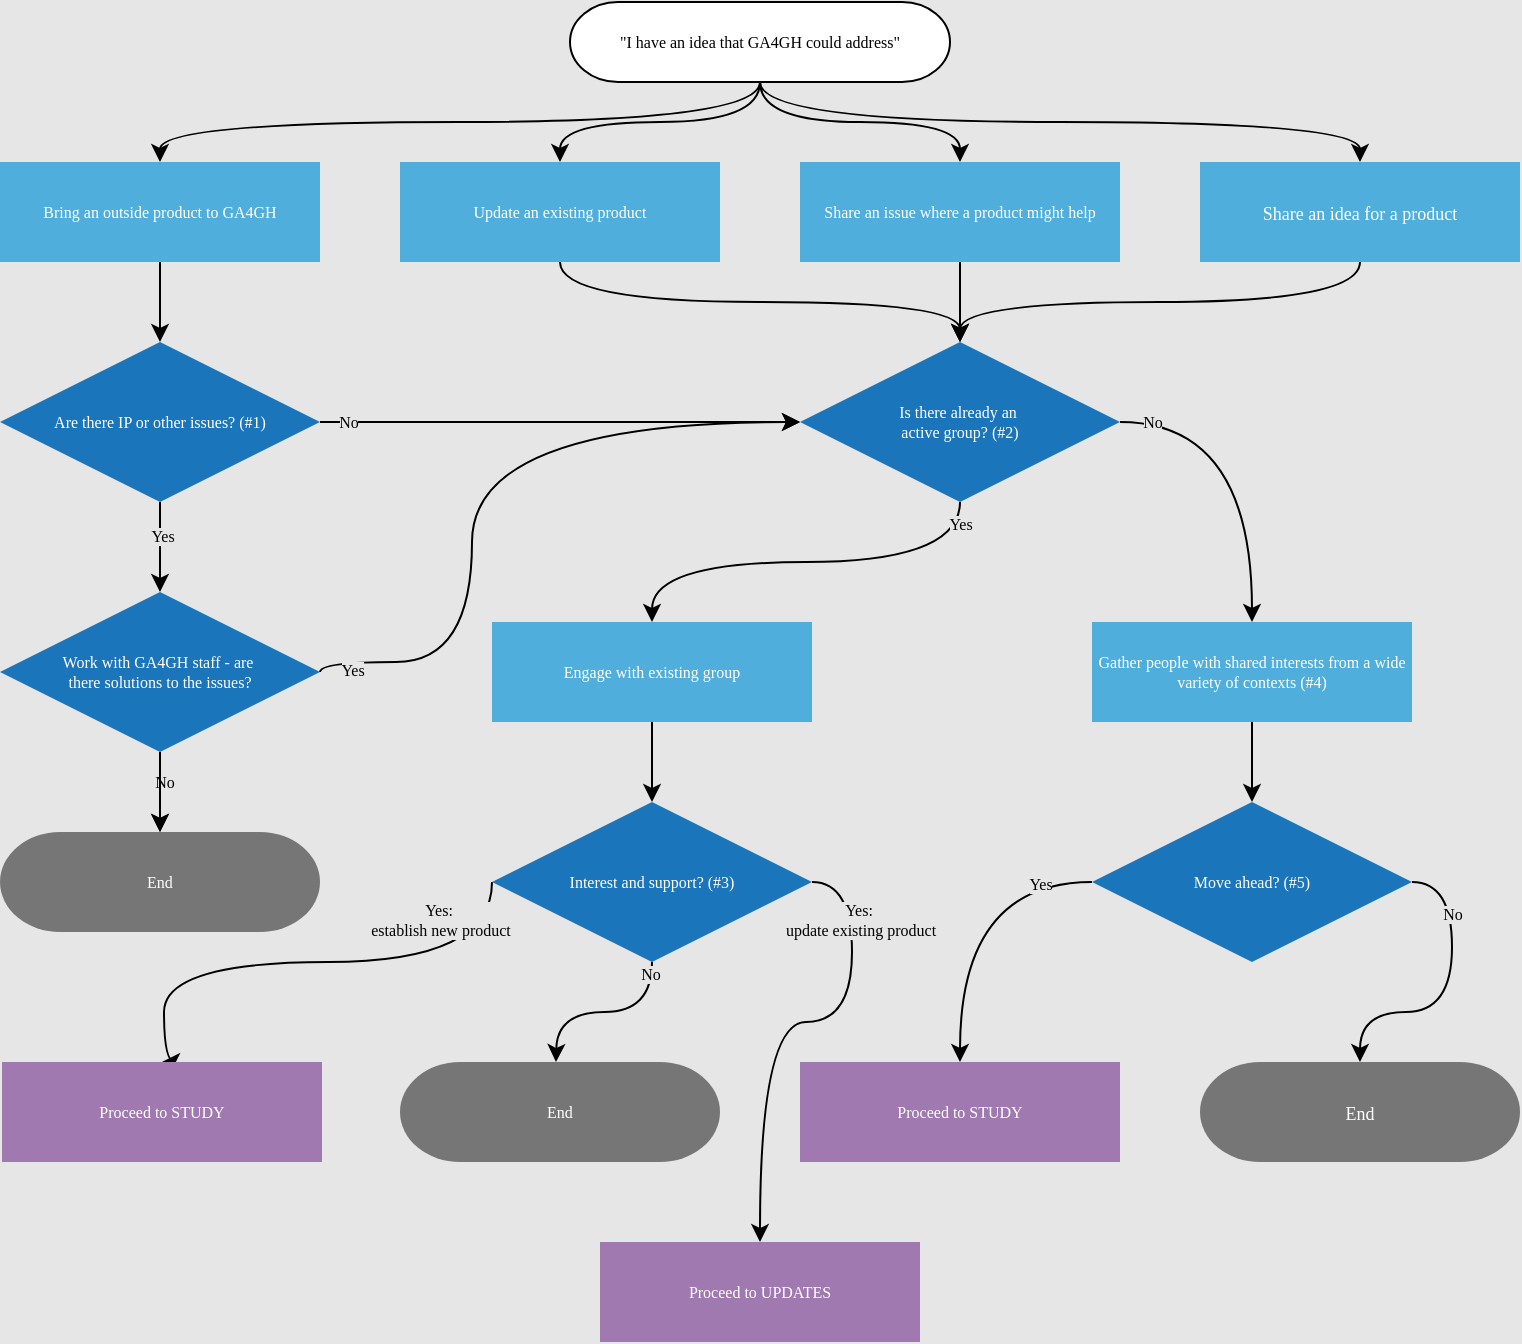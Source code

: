 <mxfile version="24.7.7">
  <diagram id="C5RBs43oDa-KdzZeNtuy" name="Page-1">
    <mxGraphModel dx="2074" dy="1122" grid="1" gridSize="10" guides="1" tooltips="1" connect="1" arrows="1" fold="1" page="1" pageScale="1" pageWidth="827" pageHeight="1169" background="#e6e6e6" math="0" shadow="0">
      <root>
        <mxCell id="WIyWlLk6GJQsqaUBKTNV-0" />
        <mxCell id="WIyWlLk6GJQsqaUBKTNV-1" parent="WIyWlLk6GJQsqaUBKTNV-0" />
        <mxCell id="063DwYWzlrR6H0AeMpfx-14" style="edgeStyle=orthogonalEdgeStyle;rounded=0;orthogonalLoop=1;jettySize=auto;html=1;exitX=0.5;exitY=1;exitDx=0;exitDy=0;entryX=0.5;entryY=0;entryDx=0;entryDy=0;curved=1;fontFamily=Figtree;fontSource=https%3A%2F%2Ffonts.googleapis.com%2Fcss%3Ffamily%3DFigtree;fontSize=8;" parent="WIyWlLk6GJQsqaUBKTNV-1" source="063DwYWzlrR6H0AeMpfx-7" target="063DwYWzlrR6H0AeMpfx-8" edge="1">
          <mxGeometry relative="1" as="geometry" />
        </mxCell>
        <mxCell id="063DwYWzlrR6H0AeMpfx-17" style="edgeStyle=orthogonalEdgeStyle;rounded=0;orthogonalLoop=1;jettySize=auto;html=1;exitX=0.5;exitY=1;exitDx=0;exitDy=0;entryX=0.5;entryY=0;entryDx=0;entryDy=0;curved=1;fontFamily=Figtree;fontSource=https%3A%2F%2Ffonts.googleapis.com%2Fcss%3Ffamily%3DFigtree;fontSize=8;" parent="WIyWlLk6GJQsqaUBKTNV-1" source="063DwYWzlrR6H0AeMpfx-7" target="063DwYWzlrR6H0AeMpfx-11" edge="1">
          <mxGeometry relative="1" as="geometry" />
        </mxCell>
        <mxCell id="063DwYWzlrR6H0AeMpfx-18" style="edgeStyle=orthogonalEdgeStyle;rounded=0;orthogonalLoop=1;jettySize=auto;html=1;curved=1;fontFamily=Figtree;fontSource=https%3A%2F%2Ffonts.googleapis.com%2Fcss%3Ffamily%3DFigtree;fontSize=8;" parent="WIyWlLk6GJQsqaUBKTNV-1" source="063DwYWzlrR6H0AeMpfx-7" target="063DwYWzlrR6H0AeMpfx-10" edge="1">
          <mxGeometry relative="1" as="geometry" />
        </mxCell>
        <mxCell id="063DwYWzlrR6H0AeMpfx-19" style="edgeStyle=orthogonalEdgeStyle;rounded=0;orthogonalLoop=1;jettySize=auto;html=1;curved=1;fontFamily=Figtree;fontSource=https%3A%2F%2Ffonts.googleapis.com%2Fcss%3Ffamily%3DFigtree;fontSize=8;" parent="WIyWlLk6GJQsqaUBKTNV-1" source="063DwYWzlrR6H0AeMpfx-7" target="063DwYWzlrR6H0AeMpfx-9" edge="1">
          <mxGeometry relative="1" as="geometry">
            <Array as="points">
              <mxPoint x="408" y="100" />
              <mxPoint x="308" y="100" />
            </Array>
          </mxGeometry>
        </mxCell>
        <mxCell id="063DwYWzlrR6H0AeMpfx-7" value="&lt;p style=&quot;line-height: 100%; font-size: 8px;&quot;&gt;&quot;I have an idea that GA4GH could address&quot;&lt;/p&gt;" style="rounded=1;whiteSpace=wrap;absoluteArcSize=0;arcSize=60;fontFamily=Figtree;fontSource=https%3A%2F%2Ffonts.googleapis.com%2Fcss%3Ffamily%3DFigtree;fontSize=8;html=1;" parent="WIyWlLk6GJQsqaUBKTNV-1" vertex="1">
          <mxGeometry x="313" y="40" width="190" height="40" as="geometry" />
        </mxCell>
        <mxCell id="063DwYWzlrR6H0AeMpfx-23" style="edgeStyle=orthogonalEdgeStyle;rounded=0;orthogonalLoop=1;jettySize=auto;html=1;exitX=0.5;exitY=1;exitDx=0;exitDy=0;entryX=0.5;entryY=0;entryDx=0;entryDy=0;fontFamily=Figtree;fontSource=https%3A%2F%2Ffonts.googleapis.com%2Fcss%3Ffamily%3DFigtree;fontSize=8;" parent="WIyWlLk6GJQsqaUBKTNV-1" source="063DwYWzlrR6H0AeMpfx-8" target="063DwYWzlrR6H0AeMpfx-20" edge="1">
          <mxGeometry relative="1" as="geometry" />
        </mxCell>
        <mxCell id="063DwYWzlrR6H0AeMpfx-8" value="&lt;h6 style=&quot;font-size: 8px;&quot;&gt;&lt;font style=&quot;font-size: 8px; font-weight: normal;&quot; data-font-src=&quot;https://fonts.googleapis.com/css?family=Figtree&quot; color=&quot;#ffffff&quot;&gt;Bring an outside product to GA4GH&lt;/font&gt;&lt;/h6&gt;" style="rounded=0;whiteSpace=wrap;html=1;strokeColor=none;fillColor=#4FAEDC;fontFamily=Figtree;fontSource=https%3A%2F%2Ffonts.googleapis.com%2Fcss%3Ffamily%3DFigtree;fontSize=8;" parent="WIyWlLk6GJQsqaUBKTNV-1" vertex="1">
          <mxGeometry x="28" y="120" width="160" height="50" as="geometry" />
        </mxCell>
        <mxCell id="063DwYWzlrR6H0AeMpfx-24" style="edgeStyle=orthogonalEdgeStyle;rounded=0;orthogonalLoop=1;jettySize=auto;html=1;exitX=0.5;exitY=1;exitDx=0;exitDy=0;curved=1;fontFamily=Figtree;fontSource=https%3A%2F%2Ffonts.googleapis.com%2Fcss%3Ffamily%3DFigtree;fontSize=8;" parent="WIyWlLk6GJQsqaUBKTNV-1" source="063DwYWzlrR6H0AeMpfx-9" target="063DwYWzlrR6H0AeMpfx-21" edge="1">
          <mxGeometry relative="1" as="geometry" />
        </mxCell>
        <mxCell id="063DwYWzlrR6H0AeMpfx-9" value="&lt;h6 style=&quot;font-size: 8px;&quot;&gt;&lt;font style=&quot;font-size: 8px; font-weight: normal;&quot; data-font-src=&quot;https://fonts.googleapis.com/css?family=Figtree&quot; color=&quot;#ffffff&quot;&gt;Update an existing product&lt;/font&gt;&lt;/h6&gt;" style="rounded=0;whiteSpace=wrap;html=1;strokeColor=none;fillColor=#4FAEDC;fontFamily=Figtree;fontSource=https%3A%2F%2Ffonts.googleapis.com%2Fcss%3Ffamily%3DFigtree;fontSize=8;" parent="WIyWlLk6GJQsqaUBKTNV-1" vertex="1">
          <mxGeometry x="228" y="120" width="160" height="50" as="geometry" />
        </mxCell>
        <mxCell id="063DwYWzlrR6H0AeMpfx-27" style="edgeStyle=orthogonalEdgeStyle;rounded=0;orthogonalLoop=1;jettySize=auto;html=1;exitX=0.5;exitY=1;exitDx=0;exitDy=0;entryX=0.5;entryY=0;entryDx=0;entryDy=0;fontFamily=Figtree;fontSource=https%3A%2F%2Ffonts.googleapis.com%2Fcss%3Ffamily%3DFigtree;fontSize=8;" parent="WIyWlLk6GJQsqaUBKTNV-1" source="063DwYWzlrR6H0AeMpfx-10" target="063DwYWzlrR6H0AeMpfx-21" edge="1">
          <mxGeometry relative="1" as="geometry" />
        </mxCell>
        <mxCell id="063DwYWzlrR6H0AeMpfx-10" value="&lt;font style=&quot;font-size: 8px;&quot; color=&quot;#ffffff&quot;&gt;Share an issue where a product might help&lt;/font&gt;" style="rounded=0;whiteSpace=wrap;html=1;strokeColor=none;fillColor=#4FAEDC;fontFamily=Figtree;fontSource=https%3A%2F%2Ffonts.googleapis.com%2Fcss%3Ffamily%3DFigtree;fontSize=8;" parent="WIyWlLk6GJQsqaUBKTNV-1" vertex="1">
          <mxGeometry x="428" y="120" width="160" height="50" as="geometry" />
        </mxCell>
        <mxCell id="063DwYWzlrR6H0AeMpfx-26" style="edgeStyle=orthogonalEdgeStyle;rounded=0;orthogonalLoop=1;jettySize=auto;html=1;exitX=0.5;exitY=1;exitDx=0;exitDy=0;entryX=0.5;entryY=0;entryDx=0;entryDy=0;curved=1;fontFamily=Figtree;fontSource=https%3A%2F%2Ffonts.googleapis.com%2Fcss%3Ffamily%3DFigtree;fontSize=8;" parent="WIyWlLk6GJQsqaUBKTNV-1" source="063DwYWzlrR6H0AeMpfx-11" target="063DwYWzlrR6H0AeMpfx-21" edge="1">
          <mxGeometry relative="1" as="geometry" />
        </mxCell>
        <mxCell id="063DwYWzlrR6H0AeMpfx-11" value="&lt;font color=&quot;#ffffff&quot; style=&quot;font-size: 9px;&quot;&gt;Share an idea for a product&lt;/font&gt;" style="rounded=0;whiteSpace=wrap;html=1;strokeColor=none;fillColor=#4FAEDC;fontFamily=Figtree;fontSource=https%3A%2F%2Ffonts.googleapis.com%2Fcss%3Ffamily%3DFigtree;" parent="WIyWlLk6GJQsqaUBKTNV-1" vertex="1">
          <mxGeometry x="628" y="120" width="160" height="50" as="geometry" />
        </mxCell>
        <mxCell id="063DwYWzlrR6H0AeMpfx-31" style="edgeStyle=orthogonalEdgeStyle;rounded=0;orthogonalLoop=1;jettySize=auto;html=1;exitX=0.5;exitY=1;exitDx=0;exitDy=0;entryX=0.5;entryY=0;entryDx=0;entryDy=0;fontFamily=Figtree;fontSource=https%3A%2F%2Ffonts.googleapis.com%2Fcss%3Ffamily%3DFigtree;fontSize=8;" parent="WIyWlLk6GJQsqaUBKTNV-1" source="063DwYWzlrR6H0AeMpfx-20" target="063DwYWzlrR6H0AeMpfx-30" edge="1">
          <mxGeometry relative="1" as="geometry" />
        </mxCell>
        <mxCell id="063DwYWzlrR6H0AeMpfx-40" value="Yes" style="edgeLabel;html=1;align=center;verticalAlign=middle;resizable=0;points=[];fontFamily=Figtree;labelBackgroundColor=#E6E6E6;fontSize=8;fontSource=https%3A%2F%2Ffonts.googleapis.com%2Fcss%3Ffamily%3DFigtree;" parent="063DwYWzlrR6H0AeMpfx-31" connectable="0" vertex="1">
          <mxGeometry x="-0.25" y="1" relative="1" as="geometry">
            <mxPoint as="offset" />
          </mxGeometry>
        </mxCell>
        <mxCell id="063DwYWzlrR6H0AeMpfx-32" style="edgeStyle=orthogonalEdgeStyle;rounded=0;orthogonalLoop=1;jettySize=auto;html=1;exitX=1;exitY=0.5;exitDx=0;exitDy=0;entryX=0;entryY=0.5;entryDx=0;entryDy=0;fontFamily=Figtree;fontSource=https%3A%2F%2Ffonts.googleapis.com%2Fcss%3Ffamily%3DFigtree;fontSize=8;" parent="WIyWlLk6GJQsqaUBKTNV-1" source="063DwYWzlrR6H0AeMpfx-20" target="063DwYWzlrR6H0AeMpfx-21" edge="1">
          <mxGeometry relative="1" as="geometry" />
        </mxCell>
        <UserObject label="&lt;font style=&quot;font-size: 8px;&quot; color=&quot;#ffffff&quot;&gt;Are there IP or other issues? (#1)&lt;/font&gt;" link="#point1" id="063DwYWzlrR6H0AeMpfx-20">
          <mxCell style="rhombus;whiteSpace=wrap;html=1;strokeColor=none;fillColor=#1b75bb;fontFamily=Figtree;fontSource=https%3A%2F%2Ffonts.googleapis.com%2Fcss%3Ffamily%3DFigtree;fontSize=8;" parent="WIyWlLk6GJQsqaUBKTNV-1" vertex="1">
            <mxGeometry x="28" y="210" width="160" height="80" as="geometry" />
          </mxCell>
        </UserObject>
        <mxCell id="063DwYWzlrR6H0AeMpfx-34" style="edgeStyle=orthogonalEdgeStyle;rounded=0;orthogonalLoop=1;jettySize=auto;html=1;exitX=0.5;exitY=1;exitDx=0;exitDy=0;entryX=0.5;entryY=0;entryDx=0;entryDy=0;curved=1;fontFamily=Figtree;fontSource=https%3A%2F%2Ffonts.googleapis.com%2Fcss%3Ffamily%3DFigtree;fontSize=8;" parent="WIyWlLk6GJQsqaUBKTNV-1" source="063DwYWzlrR6H0AeMpfx-21" target="063DwYWzlrR6H0AeMpfx-28" edge="1">
          <mxGeometry relative="1" as="geometry" />
        </mxCell>
        <mxCell id="063DwYWzlrR6H0AeMpfx-35" style="edgeStyle=orthogonalEdgeStyle;rounded=0;orthogonalLoop=1;jettySize=auto;html=1;exitX=1;exitY=0.5;exitDx=0;exitDy=0;entryX=0.5;entryY=0;entryDx=0;entryDy=0;curved=1;fontFamily=Figtree;fontSource=https%3A%2F%2Ffonts.googleapis.com%2Fcss%3Ffamily%3DFigtree;fontSize=8;" parent="WIyWlLk6GJQsqaUBKTNV-1" source="063DwYWzlrR6H0AeMpfx-21" target="063DwYWzlrR6H0AeMpfx-29" edge="1">
          <mxGeometry relative="1" as="geometry" />
        </mxCell>
        <UserObject label="&lt;font color=&quot;#ffffff&quot; style=&quot;font-size: 8px;&quot;&gt;Is there already an&amp;nbsp;&lt;/font&gt;&lt;div style=&quot;font-size: 8px;&quot;&gt;&lt;font color=&quot;#ffffff&quot; style=&quot;font-size: 8px;&quot;&gt;active group? (#2)&lt;/font&gt;&lt;/div&gt;" link="#point2" id="063DwYWzlrR6H0AeMpfx-21">
          <mxCell style="rhombus;whiteSpace=wrap;html=1;strokeColor=none;fillColor=#1b75bb;fontFamily=Figtree;fontSource=https%3A%2F%2Ffonts.googleapis.com%2Fcss%3Ffamily%3DFigtree;fontSize=8;" parent="WIyWlLk6GJQsqaUBKTNV-1" vertex="1">
            <mxGeometry x="428" y="210" width="160" height="80" as="geometry" />
          </mxCell>
        </UserObject>
        <mxCell id="063DwYWzlrR6H0AeMpfx-47" style="edgeStyle=orthogonalEdgeStyle;rounded=0;orthogonalLoop=1;jettySize=auto;html=1;exitX=0.5;exitY=1;exitDx=0;exitDy=0;entryX=0.5;entryY=0;entryDx=0;entryDy=0;fontFamily=Figtree;fontSource=https%3A%2F%2Ffonts.googleapis.com%2Fcss%3Ffamily%3DFigtree;fontSize=8;" parent="WIyWlLk6GJQsqaUBKTNV-1" source="063DwYWzlrR6H0AeMpfx-28" target="063DwYWzlrR6H0AeMpfx-45" edge="1">
          <mxGeometry relative="1" as="geometry" />
        </mxCell>
        <mxCell id="063DwYWzlrR6H0AeMpfx-28" value="&lt;font style=&quot;font-size: 8px;&quot; data-font-src=&quot;https://fonts.googleapis.com/css?family=Figtree&quot; color=&quot;#ffffff&quot;&gt;Engage with existing group&lt;/font&gt;" style="rounded=0;whiteSpace=wrap;html=1;strokeColor=none;fillColor=#4FAEDC;fontFamily=Figtree;fontSource=https%3A%2F%2Ffonts.googleapis.com%2Fcss%3Ffamily%3DFigtree;fontSize=8;" parent="WIyWlLk6GJQsqaUBKTNV-1" vertex="1">
          <mxGeometry x="274" y="350" width="160" height="50" as="geometry" />
        </mxCell>
        <mxCell id="063DwYWzlrR6H0AeMpfx-48" style="edgeStyle=orthogonalEdgeStyle;rounded=0;orthogonalLoop=1;jettySize=auto;html=1;exitX=0.5;exitY=1;exitDx=0;exitDy=0;entryX=0.5;entryY=0;entryDx=0;entryDy=0;fontFamily=Figtree;fontSource=https%3A%2F%2Ffonts.googleapis.com%2Fcss%3Ffamily%3DFigtree;fontSize=8;" parent="WIyWlLk6GJQsqaUBKTNV-1" source="063DwYWzlrR6H0AeMpfx-29" target="063DwYWzlrR6H0AeMpfx-46" edge="1">
          <mxGeometry relative="1" as="geometry" />
        </mxCell>
        <UserObject label="&lt;font style=&quot;font-size: 8px;&quot; data-font-src=&quot;https://fonts.googleapis.com/css?family=Figtree&quot; color=&quot;#ffffff&quot;&gt;Gather people with shared interests from a wide variety of contexts (#4)&lt;/font&gt;" link="#point4" id="063DwYWzlrR6H0AeMpfx-29">
          <mxCell style="rounded=0;whiteSpace=wrap;html=1;strokeColor=none;fillColor=#4FAEDC;fontFamily=Figtree;fontSource=https%3A%2F%2Ffonts.googleapis.com%2Fcss%3Ffamily%3DFigtree;fontSize=8;" parent="WIyWlLk6GJQsqaUBKTNV-1" vertex="1">
            <mxGeometry x="574" y="350" width="160" height="50" as="geometry" />
          </mxCell>
        </UserObject>
        <mxCell id="063DwYWzlrR6H0AeMpfx-33" style="edgeStyle=orthogonalEdgeStyle;rounded=0;orthogonalLoop=1;jettySize=auto;html=1;exitX=1;exitY=0.5;exitDx=0;exitDy=0;entryX=0;entryY=0.5;entryDx=0;entryDy=0;curved=1;fontFamily=Figtree;fontSource=https%3A%2F%2Ffonts.googleapis.com%2Fcss%3Ffamily%3DFigtree;fontSize=8;" parent="WIyWlLk6GJQsqaUBKTNV-1" source="063DwYWzlrR6H0AeMpfx-30" target="063DwYWzlrR6H0AeMpfx-21" edge="1">
          <mxGeometry relative="1" as="geometry">
            <Array as="points">
              <mxPoint x="264" y="370" />
              <mxPoint x="264" y="250" />
            </Array>
          </mxGeometry>
        </mxCell>
        <mxCell id="063DwYWzlrR6H0AeMpfx-39" value="&lt;font style=&quot;font-size: 8px;&quot; color=&quot;#000000&quot; data-font-src=&quot;https://fonts.googleapis.com/css?family=Figtree&quot;&gt;Yes&lt;/font&gt;" style="edgeLabel;html=1;align=center;verticalAlign=middle;resizable=0;points=[];labelBackgroundColor=#E6E6E6;fontColor=#FFFFFF;fontSize=8;fontFamily=Figtree;fontSource=https%3A%2F%2Ffonts.googleapis.com%2Fcss%3Ffamily%3DFigtree;" parent="063DwYWzlrR6H0AeMpfx-33" connectable="0" vertex="1">
          <mxGeometry x="-0.394" y="-2" relative="1" as="geometry">
            <mxPoint x="-62" y="33" as="offset" />
          </mxGeometry>
        </mxCell>
        <mxCell id="063DwYWzlrR6H0AeMpfx-41" value="No" style="edgeLabel;html=1;align=center;verticalAlign=middle;resizable=0;points=[];labelBackgroundColor=#E6E6E6;fontFamily=Figtree;fontSize=8;fontSource=https%3A%2F%2Ffonts.googleapis.com%2Fcss%3Ffamily%3DFigtree;" parent="063DwYWzlrR6H0AeMpfx-33" connectable="0" vertex="1">
          <mxGeometry x="0.217" y="-2" relative="1" as="geometry">
            <mxPoint x="-83" y="-2" as="offset" />
          </mxGeometry>
        </mxCell>
        <mxCell id="063DwYWzlrR6H0AeMpfx-37" style="edgeStyle=orthogonalEdgeStyle;rounded=0;orthogonalLoop=1;jettySize=auto;html=1;exitX=0.5;exitY=1;exitDx=0;exitDy=0;entryX=0.5;entryY=0;entryDx=0;entryDy=0;fontFamily=Figtree;fontSource=https%3A%2F%2Ffonts.googleapis.com%2Fcss%3Ffamily%3DFigtree;fontSize=8;" parent="WIyWlLk6GJQsqaUBKTNV-1" source="063DwYWzlrR6H0AeMpfx-30" target="063DwYWzlrR6H0AeMpfx-36" edge="1">
          <mxGeometry relative="1" as="geometry" />
        </mxCell>
        <mxCell id="063DwYWzlrR6H0AeMpfx-38" value="&lt;font style=&quot;font-size: 8px;&quot; data-font-src=&quot;https://fonts.googleapis.com/css?family=Figtree&quot;&gt;No&lt;/font&gt;" style="edgeLabel;html=1;align=center;verticalAlign=middle;resizable=0;points=[];fontFamily=Figtree;labelBackgroundColor=#E6E6E6;fontSource=https%3A%2F%2Ffonts.googleapis.com%2Fcss%3Ffamily%3DFigtree;fontSize=8;" parent="063DwYWzlrR6H0AeMpfx-37" connectable="0" vertex="1">
          <mxGeometry y="1" relative="1" as="geometry">
            <mxPoint x="1" y="-5" as="offset" />
          </mxGeometry>
        </mxCell>
        <mxCell id="063DwYWzlrR6H0AeMpfx-30" value="&lt;font style=&quot;font-size: 8px;&quot; color=&quot;#ffffff&quot;&gt;Work with GA4GH staff -&amp;nbsp;&lt;/font&gt;&lt;span style=&quot;font-size: 8px; color: rgb(255, 255, 255); background-color: initial;&quot;&gt;are&amp;nbsp;&lt;/span&gt;&lt;div style=&quot;font-size: 8px;&quot;&gt;&lt;span style=&quot;font-size: 8px; color: rgb(255, 255, 255); background-color: initial;&quot;&gt;there solutions to the issues?&lt;/span&gt;&lt;/div&gt;" style="rhombus;whiteSpace=wrap;html=1;strokeColor=none;fillColor=#1b75bb;fontFamily=Figtree;fontSource=https%3A%2F%2Ffonts.googleapis.com%2Fcss%3Ffamily%3DFigtree;fontSize=8;" parent="WIyWlLk6GJQsqaUBKTNV-1" vertex="1">
          <mxGeometry x="28" y="335" width="160" height="80" as="geometry" />
        </mxCell>
        <mxCell id="063DwYWzlrR6H0AeMpfx-60" value="" style="edgeStyle=orthogonalEdgeStyle;rounded=0;orthogonalLoop=1;jettySize=auto;html=1;fontFamily=Figtree;fontSource=https%3A%2F%2Ffonts.googleapis.com%2Fcss%3Ffamily%3DFigtree;fontSize=8;" parent="WIyWlLk6GJQsqaUBKTNV-1" source="063DwYWzlrR6H0AeMpfx-30" target="063DwYWzlrR6H0AeMpfx-36" edge="1">
          <mxGeometry relative="1" as="geometry" />
        </mxCell>
        <mxCell id="063DwYWzlrR6H0AeMpfx-36" value="&lt;span style=&quot;font-size: 8px;&quot;&gt;&lt;font style=&quot;font-size: 8px;&quot;&gt;End&lt;/font&gt;&lt;/span&gt;" style="rounded=1;whiteSpace=wrap;html=1;absoluteArcSize=0;arcSize=60;strokeColor=none;fillColor=#767676;fontColor=#FFFFFF;fontFamily=Figtree;fontSource=https%3A%2F%2Ffonts.googleapis.com%2Fcss%3Ffamily%3DFigtree;fontSize=8;" parent="WIyWlLk6GJQsqaUBKTNV-1" vertex="1">
          <mxGeometry x="28" y="455" width="160" height="50" as="geometry" />
        </mxCell>
        <mxCell id="063DwYWzlrR6H0AeMpfx-42" value="&lt;font style=&quot;font-size: 8px;&quot; color=&quot;#000000&quot; data-font-src=&quot;https://fonts.googleapis.com/css?family=Figtree&quot;&gt;Yes&lt;/font&gt;" style="edgeLabel;html=1;align=center;verticalAlign=middle;resizable=0;points=[];labelBackgroundColor=#E6E6E6;fontColor=#FFFFFF;fontSize=8;fontFamily=Figtree;fontSource=https%3A%2F%2Ffonts.googleapis.com%2Fcss%3Ffamily%3DFigtree;" parent="WIyWlLk6GJQsqaUBKTNV-1" connectable="0" vertex="1">
          <mxGeometry x="214" y="380" as="geometry">
            <mxPoint x="294" y="-79" as="offset" />
          </mxGeometry>
        </mxCell>
        <mxCell id="063DwYWzlrR6H0AeMpfx-43" value="&lt;font style=&quot;font-size: 8px;&quot; data-font-src=&quot;https://fonts.googleapis.com/css?family=Figtree&quot;&gt;No&lt;/font&gt;" style="edgeLabel;html=1;align=center;verticalAlign=middle;resizable=0;points=[];fontFamily=Figtree;labelBackgroundColor=#E6E6E6;fontSource=https%3A%2F%2Ffonts.googleapis.com%2Fcss%3Ffamily%3DFigtree;fontSize=8;" parent="WIyWlLk6GJQsqaUBKTNV-1" connectable="0" vertex="1">
          <mxGeometry x="384" y="270" as="geometry">
            <mxPoint x="220" y="-20" as="offset" />
          </mxGeometry>
        </mxCell>
        <mxCell id="063DwYWzlrR6H0AeMpfx-53" style="edgeStyle=orthogonalEdgeStyle;rounded=0;orthogonalLoop=1;jettySize=auto;html=1;entryX=0.5;entryY=0;entryDx=0;entryDy=0;exitX=0;exitY=0.5;exitDx=0;exitDy=0;curved=1;fontFamily=Figtree;fontSource=https%3A%2F%2Ffonts.googleapis.com%2Fcss%3Ffamily%3DFigtree;fontSize=8;" parent="WIyWlLk6GJQsqaUBKTNV-1" source="063DwYWzlrR6H0AeMpfx-45" target="063DwYWzlrR6H0AeMpfx-51" edge="1">
          <mxGeometry relative="1" as="geometry">
            <mxPoint x="267" y="470" as="sourcePoint" />
            <Array as="points">
              <mxPoint x="274" y="520" />
              <mxPoint x="110" y="520" />
            </Array>
          </mxGeometry>
        </mxCell>
        <mxCell id="063DwYWzlrR6H0AeMpfx-54" style="edgeStyle=orthogonalEdgeStyle;rounded=0;orthogonalLoop=1;jettySize=auto;html=1;exitX=0.5;exitY=1;exitDx=0;exitDy=0;entryX=0.5;entryY=0;entryDx=0;entryDy=0;curved=1;fontFamily=Figtree;fontSource=https%3A%2F%2Ffonts.googleapis.com%2Fcss%3Ffamily%3DFigtree;fontSize=8;" parent="WIyWlLk6GJQsqaUBKTNV-1" source="063DwYWzlrR6H0AeMpfx-45" edge="1">
          <mxGeometry relative="1" as="geometry">
            <mxPoint x="306" y="570" as="targetPoint" />
          </mxGeometry>
        </mxCell>
        <mxCell id="063DwYWzlrR6H0AeMpfx-66" style="edgeStyle=orthogonalEdgeStyle;rounded=0;orthogonalLoop=1;jettySize=auto;html=1;exitX=1;exitY=0.5;exitDx=0;exitDy=0;curved=1;fontFamily=Figtree;fontSource=https%3A%2F%2Ffonts.googleapis.com%2Fcss%3Ffamily%3DFigtree;fontSize=8;entryX=0.5;entryY=0;entryDx=0;entryDy=0;" parent="WIyWlLk6GJQsqaUBKTNV-1" source="063DwYWzlrR6H0AeMpfx-45" target="063DwYWzlrR6H0AeMpfx-125" edge="1">
          <mxGeometry relative="1" as="geometry">
            <mxPoint x="394" y="650.25" as="targetPoint" />
            <Array as="points">
              <mxPoint x="454" y="480" />
              <mxPoint x="454" y="550" />
              <mxPoint x="408" y="550" />
            </Array>
          </mxGeometry>
        </mxCell>
        <UserObject label="&lt;font color=&quot;#ffffff&quot; style=&quot;font-size: 8px;&quot;&gt;Interest and support&lt;/font&gt;&lt;span style=&quot;color: rgb(255, 255, 255); font-size: 8px; background-color: initial;&quot;&gt;? (#3)&lt;/span&gt;" link="#point3" id="063DwYWzlrR6H0AeMpfx-45">
          <mxCell style="rhombus;whiteSpace=wrap;html=1;strokeColor=none;fillColor=#1b75bb;fontFamily=Figtree;fontSource=https%3A%2F%2Ffonts.googleapis.com%2Fcss%3Ffamily%3DFigtree;fontSize=8;" parent="WIyWlLk6GJQsqaUBKTNV-1" vertex="1">
            <mxGeometry x="274" y="440" width="160" height="80" as="geometry" />
          </mxCell>
        </UserObject>
        <mxCell id="063DwYWzlrR6H0AeMpfx-55" style="edgeStyle=orthogonalEdgeStyle;rounded=0;orthogonalLoop=1;jettySize=auto;html=1;exitX=0;exitY=0.5;exitDx=0;exitDy=0;entryX=0.5;entryY=0;entryDx=0;entryDy=0;curved=1;fontFamily=Figtree;fontSource=https%3A%2F%2Ffonts.googleapis.com%2Fcss%3Ffamily%3DFigtree;fontSize=8;" parent="WIyWlLk6GJQsqaUBKTNV-1" source="063DwYWzlrR6H0AeMpfx-46" target="063DwYWzlrR6H0AeMpfx-52" edge="1">
          <mxGeometry relative="1" as="geometry" />
        </mxCell>
        <mxCell id="063DwYWzlrR6H0AeMpfx-56" style="edgeStyle=orthogonalEdgeStyle;rounded=0;orthogonalLoop=1;jettySize=auto;html=1;exitX=1;exitY=0.5;exitDx=0;exitDy=0;entryX=0.5;entryY=0;entryDx=0;entryDy=0;curved=1;fontFamily=Figtree;fontSource=https%3A%2F%2Ffonts.googleapis.com%2Fcss%3Ffamily%3DFigtree;fontSize=8;" parent="WIyWlLk6GJQsqaUBKTNV-1" source="063DwYWzlrR6H0AeMpfx-46" target="063DwYWzlrR6H0AeMpfx-49" edge="1">
          <mxGeometry relative="1" as="geometry" />
        </mxCell>
        <UserObject label="&lt;span style=&quot;color: rgb(255, 255, 255); font-size: 8px; background-color: initial;&quot;&gt;Move ahead? (#5)&lt;/span&gt;" link="#point5" id="063DwYWzlrR6H0AeMpfx-46">
          <mxCell style="rhombus;whiteSpace=wrap;html=1;strokeColor=none;fillColor=#1b75bb;fontFamily=Figtree;fontSource=https%3A%2F%2Ffonts.googleapis.com%2Fcss%3Ffamily%3DFigtree;fontSize=8;" parent="WIyWlLk6GJQsqaUBKTNV-1" vertex="1">
            <mxGeometry x="574" y="440" width="160" height="80" as="geometry" />
          </mxCell>
        </UserObject>
        <mxCell id="063DwYWzlrR6H0AeMpfx-49" value="&lt;span style=&quot;&quot;&gt;&lt;font style=&quot;font-size: 9px;&quot;&gt;End&lt;/font&gt;&lt;/span&gt;" style="rounded=1;whiteSpace=wrap;html=1;absoluteArcSize=0;arcSize=60;strokeColor=none;fillColor=#767676;fontColor=#FFFFFF;fontFamily=Figtree;fontSource=https%3A%2F%2Ffonts.googleapis.com%2Fcss%3Ffamily%3DFigtree;" parent="WIyWlLk6GJQsqaUBKTNV-1" vertex="1">
          <mxGeometry x="628" y="570" width="160" height="50" as="geometry" />
        </mxCell>
        <mxCell id="063DwYWzlrR6H0AeMpfx-50" value="&lt;span style=&quot;font-size: 8px;&quot;&gt;&lt;font style=&quot;font-size: 8px;&quot;&gt;End&lt;/font&gt;&lt;/span&gt;" style="rounded=1;whiteSpace=wrap;html=1;absoluteArcSize=0;arcSize=60;strokeColor=none;fillColor=#767676;fontColor=#FFFFFF;fontFamily=Figtree;fontSource=https%3A%2F%2Ffonts.googleapis.com%2Fcss%3Ffamily%3DFigtree;fontSize=8;" parent="WIyWlLk6GJQsqaUBKTNV-1" vertex="1">
          <mxGeometry x="228" y="570" width="160" height="50" as="geometry" />
        </mxCell>
        <UserObject label="&lt;font style=&quot;font-size: 8px;&quot; data-font-src=&quot;https://fonts.googleapis.com/css?family=Figtree&quot; color=&quot;#ffffff&quot;&gt;Proceed to STUDY&lt;/font&gt;" link="#section_4" id="063DwYWzlrR6H0AeMpfx-51">
          <mxCell style="rounded=0;whiteSpace=wrap;html=1;strokeColor=none;fillColor=#9f79b0;fontFamily=Figtree;fontSource=https%3A%2F%2Ffonts.googleapis.com%2Fcss%3Ffamily%3DFigtree;fontSize=8;" parent="WIyWlLk6GJQsqaUBKTNV-1" vertex="1">
            <mxGeometry x="29" y="570" width="160" height="50" as="geometry" />
          </mxCell>
        </UserObject>
        <UserObject label="&lt;font style=&quot;font-size: 8px;&quot; data-font-src=&quot;https://fonts.googleapis.com/css?family=Figtree&quot; color=&quot;#ffffff&quot;&gt;Proceed to STUDY&lt;/font&gt;" link="#section_4" id="063DwYWzlrR6H0AeMpfx-52">
          <mxCell style="rounded=0;whiteSpace=wrap;html=1;strokeColor=none;fillColor=#9F79B0;fontFamily=Figtree;fontSource=https%3A%2F%2Ffonts.googleapis.com%2Fcss%3Ffamily%3DFigtree;fontSize=8;" parent="WIyWlLk6GJQsqaUBKTNV-1" vertex="1">
            <mxGeometry x="428" y="570" width="160" height="50" as="geometry" />
          </mxCell>
        </UserObject>
        <mxCell id="063DwYWzlrR6H0AeMpfx-58" value="&lt;font style=&quot;font-size: 8px;&quot; color=&quot;#000000&quot; data-font-src=&quot;https://fonts.googleapis.com/css?family=Figtree&quot;&gt;Yes:&amp;nbsp;&lt;/font&gt;&lt;div&gt;&lt;font style=&quot;font-size: 8px;&quot; color=&quot;#000000&quot; data-font-src=&quot;https://fonts.googleapis.com/css?family=Figtree&quot;&gt;establish new product&lt;/font&gt;&lt;/div&gt;" style="edgeLabel;html=1;align=center;verticalAlign=middle;resizable=0;points=[];labelBackgroundColor=#E6E6E6;fontColor=#FFFFFF;fontSize=8;fontFamily=Figtree;fontSource=https%3A%2F%2Ffonts.googleapis.com%2Fcss%3Ffamily%3DFigtree;" parent="WIyWlLk6GJQsqaUBKTNV-1" connectable="0" vertex="1">
          <mxGeometry x="264" y="360" as="geometry">
            <mxPoint x="-16" y="139" as="offset" />
          </mxGeometry>
        </mxCell>
        <mxCell id="063DwYWzlrR6H0AeMpfx-59" value="&lt;font style=&quot;font-size: 8px;&quot; color=&quot;#000000&quot; data-font-src=&quot;https://fonts.googleapis.com/css?family=Figtree&quot;&gt;Yes:&amp;nbsp;&lt;/font&gt;&lt;div&gt;&lt;font style=&quot;font-size: 8px;&quot; color=&quot;#000000&quot; data-font-src=&quot;https://fonts.googleapis.com/css?family=Figtree&quot;&gt;update existing product&lt;/font&gt;&lt;/div&gt;" style="edgeLabel;html=1;align=center;verticalAlign=middle;resizable=0;points=[];labelBackgroundColor=#E6E6E6;fontColor=#FFFFFF;fontSize=8;fontFamily=Figtree;fontSource=https%3A%2F%2Ffonts.googleapis.com%2Fcss%3Ffamily%3DFigtree;" parent="WIyWlLk6GJQsqaUBKTNV-1" connectable="0" vertex="1">
          <mxGeometry x="473.5" y="360" as="geometry">
            <mxPoint x="-16" y="139" as="offset" />
          </mxGeometry>
        </mxCell>
        <mxCell id="063DwYWzlrR6H0AeMpfx-61" value="No" style="edgeLabel;html=1;align=center;verticalAlign=middle;resizable=0;points=[];labelBackgroundColor=#E6E6E6;fontFamily=Figtree;fontSize=8;fontSource=https%3A%2F%2Ffonts.googleapis.com%2Fcss%3Ffamily%3DFigtree;" parent="WIyWlLk6GJQsqaUBKTNV-1" connectable="0" vertex="1">
          <mxGeometry x="226.5" y="260" as="geometry">
            <mxPoint x="126" y="266" as="offset" />
          </mxGeometry>
        </mxCell>
        <mxCell id="063DwYWzlrR6H0AeMpfx-62" value="No" style="edgeLabel;html=1;align=center;verticalAlign=middle;resizable=0;points=[];labelBackgroundColor=#E6E6E6;fontFamily=Figtree;fontSize=8;fontSource=https%3A%2F%2Ffonts.googleapis.com%2Fcss%3Ffamily%3DFigtree;" parent="WIyWlLk6GJQsqaUBKTNV-1" connectable="0" vertex="1">
          <mxGeometry x="628" y="230" as="geometry">
            <mxPoint x="126" y="266" as="offset" />
          </mxGeometry>
        </mxCell>
        <mxCell id="063DwYWzlrR6H0AeMpfx-63" value="&lt;font data-font-src=&quot;https://fonts.googleapis.com/css?family=Figtree&quot; color=&quot;#000000&quot; style=&quot;font-size: 8px;&quot;&gt;Yes&lt;/font&gt;" style="edgeLabel;html=1;align=center;verticalAlign=middle;resizable=0;points=[];labelBackgroundColor=#E6E6E6;fontColor=#FFFFFF;fontSize=8;fontFamily=Figtree;fontSource=https%3A%2F%2Ffonts.googleapis.com%2Fcss%3Ffamily%3DFigtree;" parent="WIyWlLk6GJQsqaUBKTNV-1" connectable="0" vertex="1">
          <mxGeometry x="204" y="390" as="geometry">
            <mxPoint x="344" y="91" as="offset" />
          </mxGeometry>
        </mxCell>
        <UserObject label="&lt;font style=&quot;font-size: 8px;&quot; data-font-src=&quot;https://fonts.googleapis.com/css?family=Figtree&quot; color=&quot;#ffffff&quot;&gt;Proceed to UPDATES&lt;/font&gt;" link="#section_7" id="063DwYWzlrR6H0AeMpfx-125">
          <mxCell style="rounded=0;whiteSpace=wrap;html=1;strokeColor=none;fillColor=#9f79b0;fontFamily=Figtree;fontSource=https%3A%2F%2Ffonts.googleapis.com%2Fcss%3Ffamily%3DFigtree;fontSize=8;" parent="WIyWlLk6GJQsqaUBKTNV-1" vertex="1">
            <mxGeometry x="328" y="660" width="160" height="50" as="geometry" />
          </mxCell>
        </UserObject>
      </root>
    </mxGraphModel>
  </diagram>
</mxfile>
